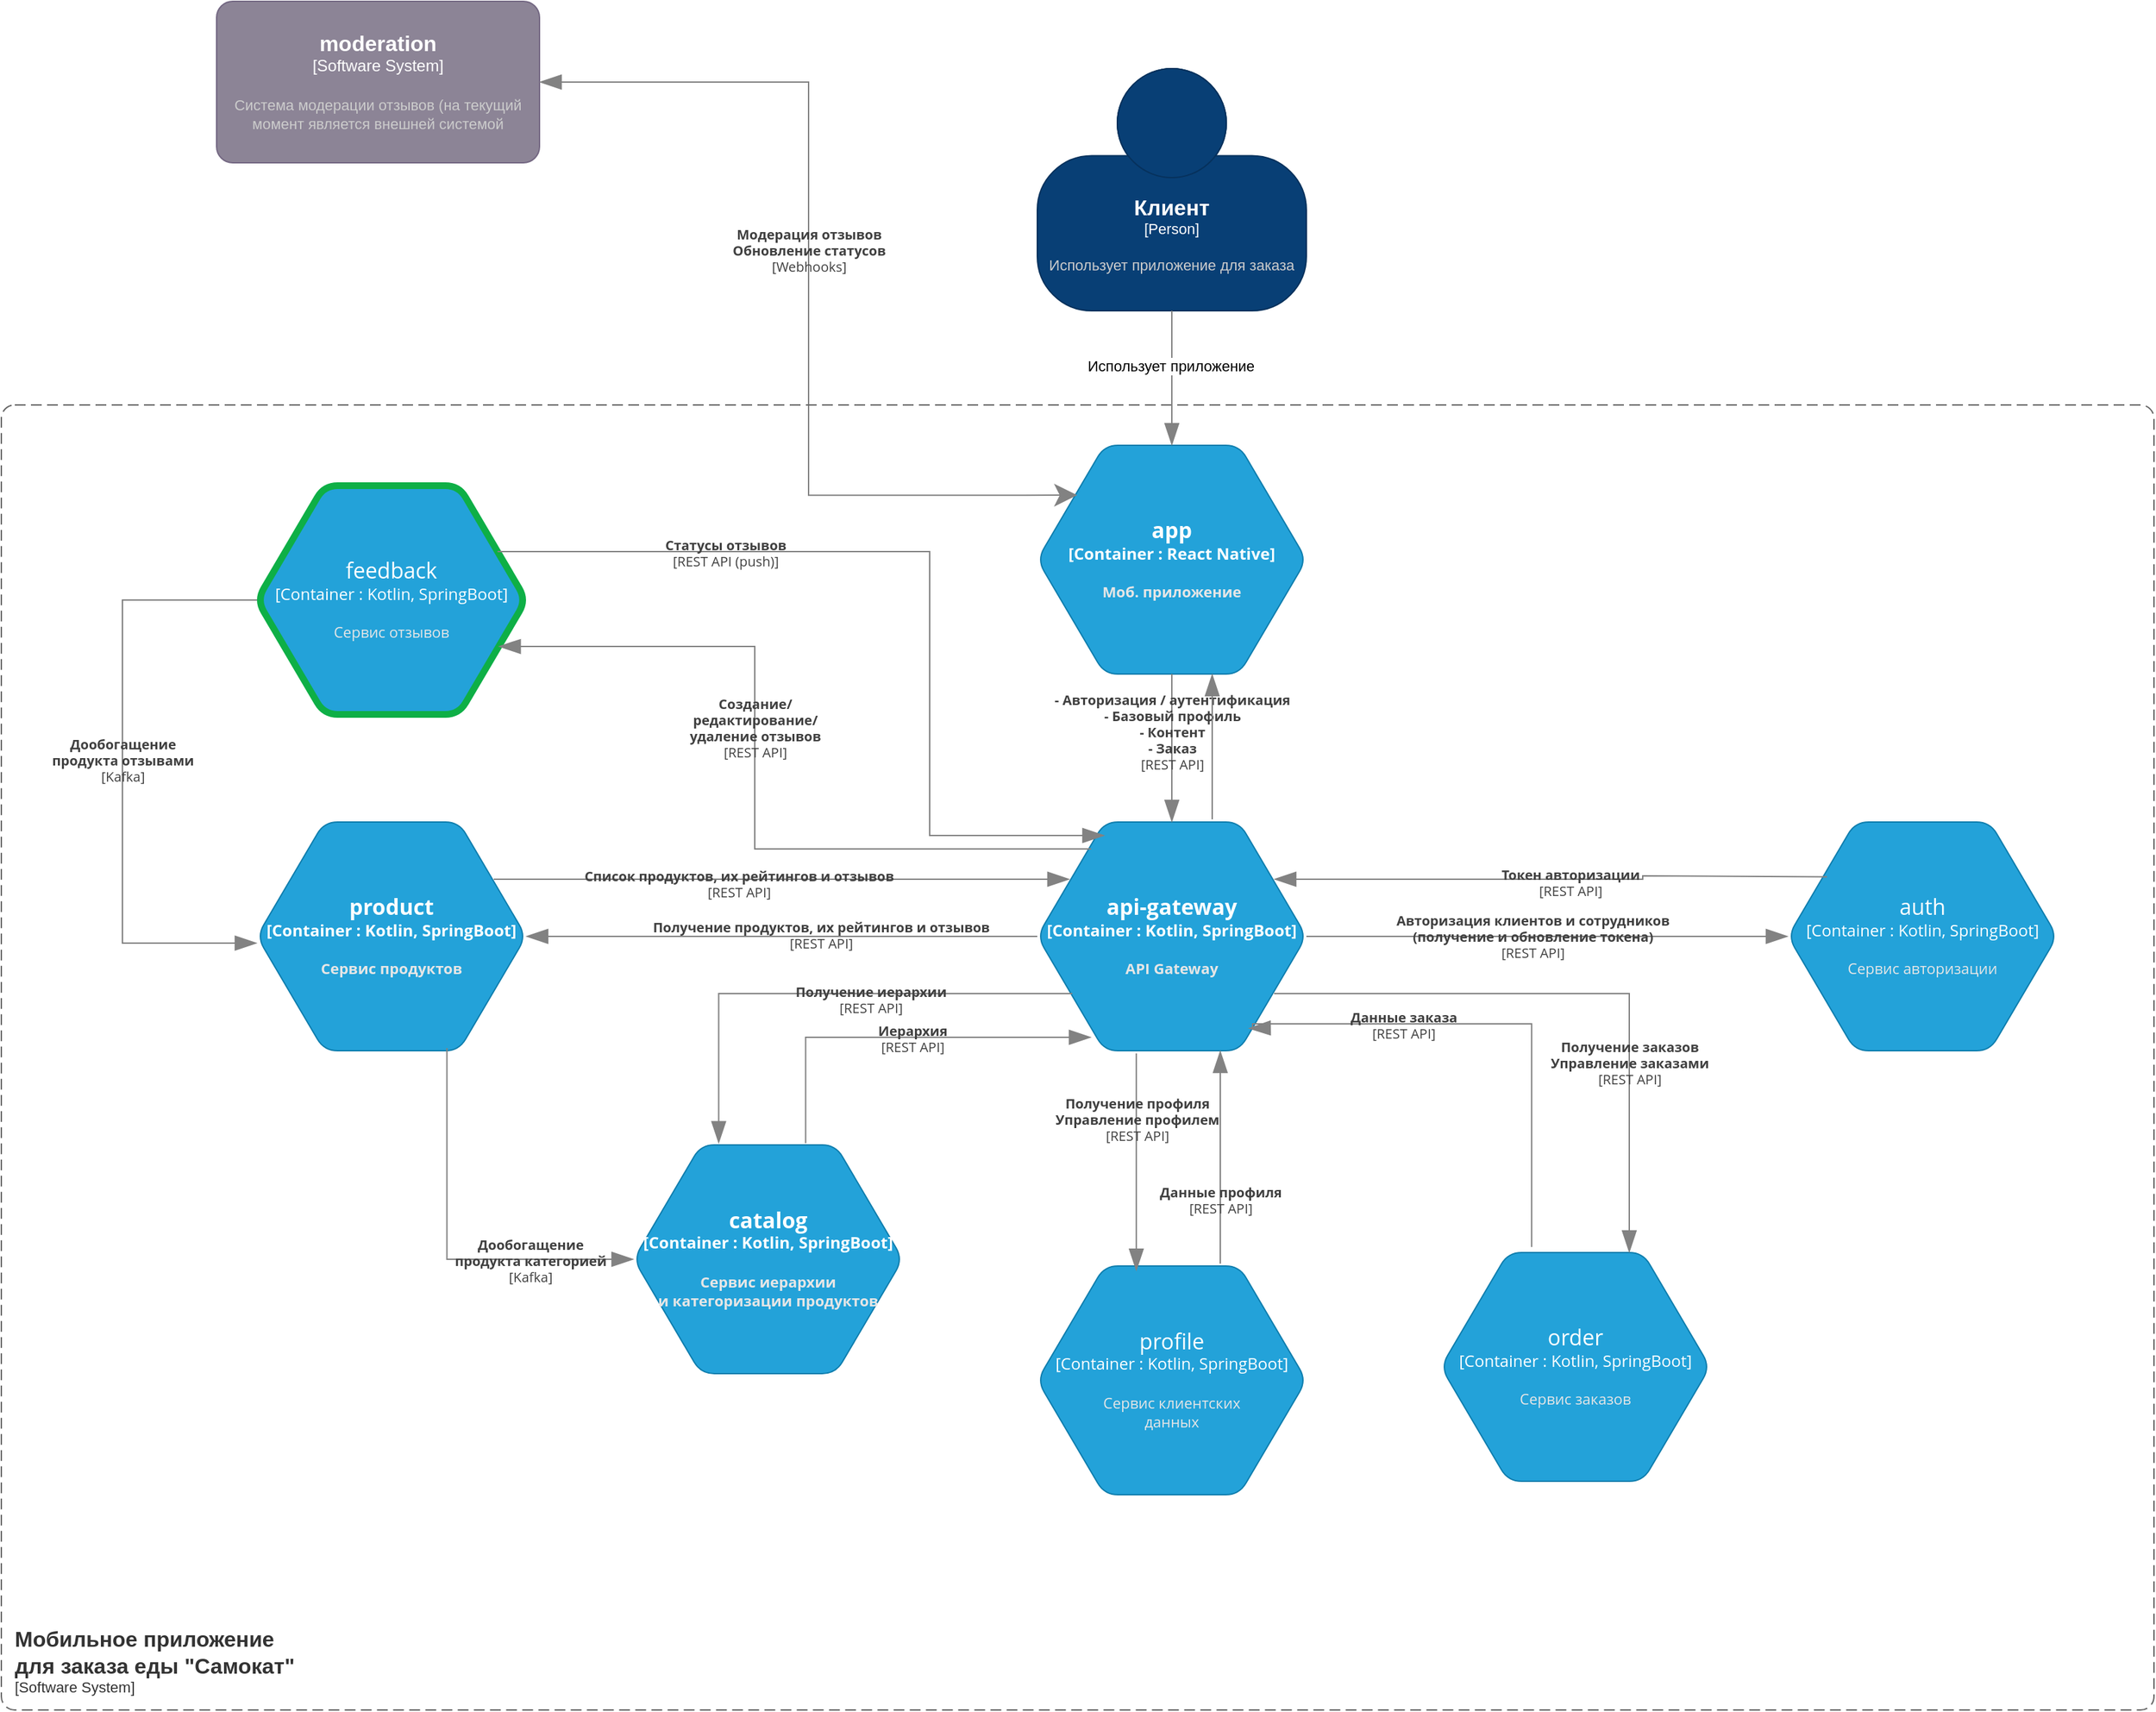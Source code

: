 <mxfile version="25.0.3">
  <diagram id="-5t1ZUr97IkeJ8Yv1GZE" name="Страница — 1">
    <mxGraphModel grid="1" page="1" gridSize="10" guides="1" tooltips="1" connect="1" arrows="1" fold="1" pageScale="1" pageWidth="827" pageHeight="1169" math="0" shadow="0">
      <root>
        <mxCell id="0" />
        <mxCell id="1" parent="0" />
        <object placeholders="1" c4Type="Relationship" c4Technology="REST API" c4Description="Получение продуктов, их рейтингов и отзывов" label="&lt;div style=&quot;text-align: left&quot;&gt;&lt;div style=&quot;text-align: center&quot;&gt;&lt;b&gt;%c4Description%&lt;/b&gt;&lt;/div&gt;&lt;div style=&quot;text-align: center&quot;&gt;[%c4Technology%]&lt;/div&gt;&lt;/div&gt;" id="FDDX-NDDX38mi1T4WzUE-5">
          <mxCell style="endArrow=blockThin;html=1;fontSize=10;fontColor=#404040;strokeWidth=1;endFill=1;strokeColor=#828282;elbow=vertical;metaEdit=1;endSize=14;startSize=14;jumpStyle=arc;jumpSize=16;rounded=0;labelBackgroundColor=none;labelBorderColor=none;fontFamily=Open Sans;fontSource=https%3A%2F%2Ffonts.googleapis.com%2Fcss%3Ffamily%3DOpen%2BSans;shape=connector;entryX=1;entryY=0.5;entryDx=0;entryDy=0;entryPerimeter=0;exitX=0;exitY=0.5;exitDx=0;exitDy=0;exitPerimeter=0;" edge="1" parent="1" source="hSGpxxj7y5QxquchO7KA-1" target="m5jGgpk4AVA-0VAhvVSC-1">
            <mxGeometry x="-0.152" y="-2" width="240" relative="1" as="geometry">
              <mxPoint x="1330" y="-717" as="sourcePoint" />
              <mxPoint x="730" y="-710" as="targetPoint" />
              <mxPoint as="offset" />
            </mxGeometry>
          </mxCell>
        </object>
        <object placeholders="1" c4Type="api-gateway" c4Container="Container " c4Technology="Kotlin, SpringBoot" c4Description="API Gateway" label="&lt;font style=&quot;font-size: 16px&quot;&gt;&lt;b&gt;%c4Type%&lt;/b&gt;&lt;/font&gt;&lt;div&gt;&lt;b&gt;[%c4Container%:&amp;nbsp;%c4Technology%]&lt;/b&gt;&lt;/div&gt;&lt;b&gt;&lt;br&gt;&lt;div&gt;&lt;font style=&quot;font-size: 11px&quot;&gt;&lt;font color=&quot;#E6E6E6&quot;&gt;%c4Description%&lt;/font&gt;&lt;/font&gt;&lt;/div&gt;&lt;/b&gt;" id="hSGpxxj7y5QxquchO7KA-1">
          <mxCell style="shape=hexagon;size=50;perimeter=hexagonPerimeter2;whiteSpace=wrap;html=1;fixedSize=1;rounded=1;labelBackgroundColor=none;fillColor=#23A2D9;fontSize=12;fontColor=#ffffff;align=center;strokeColor=#0E7DAD;metaEdit=1;points=[[0,0.5,0,0,0],[0.12,0.25,0,0,0],[0.13,0.75,0,0,0],[0.25,0,0,0,0],[0.25,1,0,0,0],[0.5,0,0,0,0],[0.5,1,0,0,0],[0.75,0,0,0,0],[0.75,1,0,0,0],[0.88,0.25,0,0,0],[0.88,0.75,0,0,0],[1,0.5,0,0,0]];resizable=0;fontFamily=Open Sans;fontSource=https%3A%2F%2Ffonts.googleapis.com%2Fcss%3Ffamily%3DOpen%2BSans;" vertex="1" parent="1">
            <mxGeometry x="1310" y="-760" width="200" height="170" as="geometry" />
          </mxCell>
        </object>
        <object placeholders="1" c4Type="app" c4Container="Container " c4Technology="React Native" c4Description="Моб. приложение" label="&lt;font style=&quot;font-size: 16px&quot;&gt;&lt;b&gt;%c4Type%&lt;/b&gt;&lt;/font&gt;&lt;div&gt;&lt;b&gt;[%c4Container%:&amp;nbsp;%c4Technology%]&lt;/b&gt;&lt;/div&gt;&lt;b&gt;&lt;br&gt;&lt;div&gt;&lt;font style=&quot;font-size: 11px&quot;&gt;&lt;font color=&quot;#E6E6E6&quot;&gt;%c4Description%&lt;/font&gt;&lt;/font&gt;&lt;/div&gt;&lt;/b&gt;" id="hSGpxxj7y5QxquchO7KA-2">
          <mxCell style="shape=hexagon;size=50;perimeter=hexagonPerimeter2;whiteSpace=wrap;html=1;fixedSize=1;rounded=1;labelBackgroundColor=none;fillColor=#23A2D9;fontSize=12;fontColor=#ffffff;align=center;strokeColor=#0E7DAD;metaEdit=1;points=[[0.5,0,0],[1,0.25,0],[1,0.5,0],[1,0.75,0],[0.5,1,0],[0,0.75,0],[0,0.5,0],[0,0.25,0]];resizable=0;fontFamily=Open Sans;fontSource=https%3A%2F%2Ffonts.googleapis.com%2Fcss%3Ffamily%3DOpen%2BSans;" vertex="1" parent="1">
            <mxGeometry x="1310" y="-1040" width="200" height="170" as="geometry" />
          </mxCell>
        </object>
        <object placeholders="1" c4Type="Relationship" c4Technology="REST API" c4Description="- Авторизация / аутентификация&#xa;- Базовый профиль&#xa;- Контент&#xa;- Заказ" label="&lt;div style=&quot;text-align: left&quot;&gt;&lt;div style=&quot;text-align: center&quot;&gt;&lt;b&gt;%c4Description%&lt;/b&gt;&lt;/div&gt;&lt;div style=&quot;text-align: center&quot;&gt;[%c4Technology%]&lt;/div&gt;&lt;/div&gt;" id="hSGpxxj7y5QxquchO7KA-4">
          <mxCell style="endArrow=blockThin;html=1;fontSize=10;fontColor=#404040;strokeWidth=1;endFill=1;strokeColor=#828282;elbow=vertical;metaEdit=1;endSize=14;startSize=14;jumpStyle=arc;jumpSize=16;rounded=0;edgeStyle=orthogonalEdgeStyle;labelBackgroundColor=none;labelBorderColor=none;fontFamily=Open Sans;fontSource=https%3A%2F%2Ffonts.googleapis.com%2Fcss%3Ffamily%3DOpen%2BSans;shape=connector;exitX=0.5;exitY=1;exitDx=0;exitDy=0;exitPerimeter=0;entryX=0.5;entryY=0;entryDx=0;entryDy=0;entryPerimeter=0;" edge="1" parent="1" source="hSGpxxj7y5QxquchO7KA-2" target="hSGpxxj7y5QxquchO7KA-1">
            <mxGeometry x="-0.25" width="240" relative="1" as="geometry">
              <mxPoint x="1170" y="-954" as="sourcePoint" />
              <mxPoint x="1240" y="-550" as="targetPoint" />
              <mxPoint as="offset" />
              <Array as="points">
                <mxPoint x="1410" y="-830" />
                <mxPoint x="1410" y="-830" />
              </Array>
            </mxGeometry>
          </mxCell>
        </object>
        <object placeholders="1" c4Type="auth" c4Container="Container " c4Technology="Kotlin, SpringBoot" c4Description="Сервис авторизации" label="&lt;font style=&quot;font-size: 16px&quot;&gt;&lt;span&gt;%c4Type%&lt;/span&gt;&lt;/font&gt;&lt;div&gt;&lt;span&gt;[%c4Container%:&amp;nbsp;%c4Technology%]&lt;/span&gt;&lt;/div&gt;&lt;span&gt;&lt;br&gt;&lt;div&gt;&lt;font style=&quot;font-size: 11px&quot;&gt;&lt;font color=&quot;#E6E6E6&quot;&gt;%c4Description%&lt;/font&gt;&lt;/font&gt;&lt;/div&gt;&lt;/span&gt;" id="hSGpxxj7y5QxquchO7KA-5">
          <mxCell style="shape=hexagon;size=50;perimeter=hexagonPerimeter2;whiteSpace=wrap;html=1;fixedSize=1;rounded=1;labelBackgroundColor=none;fillColor=#23A2D9;fontSize=12;fontColor=#ffffff;align=center;strokeColor=#0E7DAD;metaEdit=1;points=[[0.5,0,0],[1,0.25,0],[1,0.5,0],[1,0.75,0],[0.5,1,0],[0,0.75,0],[0,0.5,0],[0,0.25,0]];resizable=0;fontFamily=Open Sans;fontSource=https%3A%2F%2Ffonts.googleapis.com%2Fcss%3Ffamily%3DOpen%2BSans;fontStyle=0" vertex="1" parent="1">
            <mxGeometry x="1868" y="-760" width="200" height="170" as="geometry" />
          </mxCell>
        </object>
        <object placeholders="1" c4Type="Relationship" c4Technology="REST API" c4Description="Авторизация клиентов и сотрудников &#xa;(получение и обновление токена)" label="&lt;div style=&quot;text-align: left&quot;&gt;&lt;div style=&quot;text-align: center&quot;&gt;&lt;b&gt;%c4Description%&lt;/b&gt;&lt;/div&gt;&lt;div style=&quot;text-align: center&quot;&gt;[%c4Technology%]&lt;/div&gt;&lt;/div&gt;" id="hSGpxxj7y5QxquchO7KA-14">
          <mxCell style="endArrow=blockThin;html=1;fontSize=10;fontColor=#404040;strokeWidth=1;endFill=1;strokeColor=#828282;elbow=vertical;metaEdit=1;endSize=14;startSize=14;jumpStyle=arc;jumpSize=16;rounded=0;edgeStyle=orthogonalEdgeStyle;labelBackgroundColor=none;labelBorderColor=none;fontFamily=Open Sans;fontSource=https%3A%2F%2Ffonts.googleapis.com%2Fcss%3Ffamily%3DOpen%2BSans;shape=connector;exitX=1;exitY=0.5;exitDx=0;exitDy=0;exitPerimeter=0;entryX=0;entryY=0.5;entryDx=0;entryDy=0;entryPerimeter=0;" edge="1" parent="1" source="hSGpxxj7y5QxquchO7KA-1" target="hSGpxxj7y5QxquchO7KA-5">
            <mxGeometry x="-0.065" y="1" width="240" relative="1" as="geometry">
              <mxPoint x="1660" y="-680" as="sourcePoint" />
              <mxPoint x="1710" y="-770" as="targetPoint" />
              <mxPoint as="offset" />
              <Array as="points">
                <mxPoint x="1620" y="-675" />
                <mxPoint x="1620" y="-675" />
              </Array>
            </mxGeometry>
          </mxCell>
        </object>
        <object placeholders="1" c4Type="product" c4Container="Container " c4Technology="Kotlin, SpringBoot" c4Description="Сервис продуктов" label="&lt;font style=&quot;font-size: 16px&quot;&gt;&lt;b&gt;%c4Type%&lt;/b&gt;&lt;/font&gt;&lt;div&gt;&lt;b&gt;[%c4Container%:&amp;nbsp;%c4Technology%]&lt;/b&gt;&lt;/div&gt;&lt;b&gt;&lt;br&gt;&lt;div&gt;&lt;font style=&quot;font-size: 11px&quot;&gt;&lt;font color=&quot;#E6E6E6&quot;&gt;%c4Description%&lt;/font&gt;&lt;/font&gt;&lt;/div&gt;&lt;/b&gt;" id="m5jGgpk4AVA-0VAhvVSC-1">
          <mxCell style="shape=hexagon;size=50;perimeter=hexagonPerimeter2;whiteSpace=wrap;html=1;fixedSize=1;rounded=1;labelBackgroundColor=none;fillColor=#23A2D9;fontSize=12;fontColor=#ffffff;align=center;strokeColor=#0E7DAD;metaEdit=1;points=[[0,0.5,0,0,0],[0.12,0.25,0,0,0],[0.13,0.75,0,0,0],[0.25,0,0,0,0],[0.25,1,0,0,0],[0.5,0,0,0,0],[0.5,1,0,0,0],[0.75,0,0,0,0],[0.75,1,0,0,0],[0.88,0.25,0,0,0],[0.88,0.75,0,0,0],[1,0.5,0,0,0]];resizable=0;fontFamily=Open Sans;fontSource=https%3A%2F%2Ffonts.googleapis.com%2Fcss%3Ffamily%3DOpen%2BSans;" vertex="1" parent="1">
            <mxGeometry x="730" y="-760" width="200" height="170" as="geometry" />
          </mxCell>
        </object>
        <object placeholders="1" c4Type="catalog" c4Container="Container " c4Technology="Kotlin, SpringBoot" c4Description="Сервис иерархии&#xa;и категоризации продуктов" label="&lt;font style=&quot;font-size: 16px&quot;&gt;&lt;b&gt;%c4Type%&lt;/b&gt;&lt;/font&gt;&lt;div&gt;&lt;b&gt;[%c4Container%:&amp;nbsp;%c4Technology%]&lt;/b&gt;&lt;/div&gt;&lt;b&gt;&lt;br&gt;&lt;div&gt;&lt;font style=&quot;font-size: 11px&quot;&gt;&lt;font color=&quot;#E6E6E6&quot;&gt;%c4Description%&lt;/font&gt;&lt;/font&gt;&lt;/div&gt;&lt;/b&gt;" id="m5jGgpk4AVA-0VAhvVSC-3">
          <mxCell style="shape=hexagon;size=50;perimeter=hexagonPerimeter2;whiteSpace=wrap;html=1;fixedSize=1;rounded=1;labelBackgroundColor=none;fillColor=#23A2D9;fontSize=12;fontColor=#ffffff;align=center;strokeColor=#0E7DAD;metaEdit=1;points=[[0,0.5,0,0,0],[0.12,0.25,0,0,0],[0.13,0.75,0,0,0],[0.25,0,0,0,0],[0.25,1,0,0,0],[0.5,0,0,0,0],[0.5,1,0,0,0],[0.75,0,0,0,0],[0.75,1,0,0,0],[0.88,0.25,0,0,0],[0.88,0.75,0,0,0],[1,0.5,0,0,0]];resizable=0;fontFamily=Open Sans;fontSource=https%3A%2F%2Ffonts.googleapis.com%2Fcss%3Ffamily%3DOpen%2BSans;" vertex="1" parent="1">
            <mxGeometry x="1010" y="-520" width="200" height="170" as="geometry" />
          </mxCell>
        </object>
        <object placeholders="1" c4Type="Relationship" c4Technology="REST API" c4Description="Получение иерархии" label="&lt;div style=&quot;text-align: left&quot;&gt;&lt;div style=&quot;text-align: center&quot;&gt;&lt;b&gt;%c4Description%&lt;/b&gt;&lt;/div&gt;&lt;div style=&quot;text-align: center&quot;&gt;[%c4Technology%]&lt;/div&gt;&lt;/div&gt;" id="m5jGgpk4AVA-0VAhvVSC-4">
          <mxCell style="endArrow=blockThin;html=1;fontSize=10;fontColor=#404040;strokeWidth=1;endFill=1;strokeColor=#828282;elbow=vertical;metaEdit=1;endSize=14;startSize=14;jumpStyle=arc;jumpSize=16;rounded=0;edgeStyle=orthogonalEdgeStyle;labelBackgroundColor=none;labelBorderColor=none;fontFamily=Open Sans;fontSource=https%3A%2F%2Ffonts.googleapis.com%2Fcss%3Ffamily%3DOpen%2BSans;shape=connector;exitX=0.13;exitY=0.75;exitDx=0;exitDy=0;exitPerimeter=0;entryX=0.316;entryY=-0.007;entryDx=0;entryDy=0;entryPerimeter=0;" edge="1" parent="1" source="hSGpxxj7y5QxquchO7KA-1" target="m5jGgpk4AVA-0VAhvVSC-3">
            <mxGeometry x="-0.196" y="2" width="240" relative="1" as="geometry">
              <mxPoint x="1093" y="-624" as="sourcePoint" />
              <mxPoint x="1080" y="-360" as="targetPoint" />
              <mxPoint y="1" as="offset" />
              <Array as="points">
                <mxPoint x="1073" y="-632" />
              </Array>
            </mxGeometry>
          </mxCell>
        </object>
        <object placeholders="1" c4Type="profile" c4Container="Container " c4Technology="Kotlin, SpringBoot" c4Description="Сервис клиентских&#xa;данных" label="&lt;font style=&quot;font-size: 16px&quot;&gt;&lt;span&gt;%c4Type%&lt;/span&gt;&lt;/font&gt;&lt;div&gt;&lt;span&gt;[%c4Container%:&amp;nbsp;%c4Technology%]&lt;/span&gt;&lt;/div&gt;&lt;span&gt;&lt;br&gt;&lt;div&gt;&lt;font style=&quot;font-size: 11px&quot;&gt;&lt;font color=&quot;#E6E6E6&quot;&gt;%c4Description%&lt;/font&gt;&lt;/font&gt;&lt;/div&gt;&lt;/span&gt;" id="m5jGgpk4AVA-0VAhvVSC-5">
          <mxCell style="shape=hexagon;size=50;perimeter=hexagonPerimeter2;whiteSpace=wrap;html=1;fixedSize=1;rounded=1;labelBackgroundColor=none;fillColor=#23A2D9;fontSize=12;fontColor=#ffffff;align=center;strokeColor=#0E7DAD;metaEdit=1;points=[[0.5,0,0],[1,0.25,0],[1,0.5,0],[1,0.75,0],[0.5,1,0],[0,0.75,0],[0,0.5,0],[0,0.25,0]];resizable=0;fontFamily=Open Sans;fontSource=https%3A%2F%2Ffonts.googleapis.com%2Fcss%3Ffamily%3DOpen%2BSans;fontStyle=0" vertex="1" parent="1">
            <mxGeometry x="1310" y="-430" width="200" height="170" as="geometry" />
          </mxCell>
        </object>
        <object placeholders="1" c4Type="Relationship" c4Technology="REST API" c4Description="Получение профиля&#xa;Управление профилем" label="&lt;div style=&quot;text-align: left&quot;&gt;&lt;div style=&quot;text-align: center&quot;&gt;&lt;b&gt;%c4Description%&lt;/b&gt;&lt;/div&gt;&lt;div style=&quot;text-align: center&quot;&gt;[%c4Technology%]&lt;/div&gt;&lt;/div&gt;" id="m5jGgpk4AVA-0VAhvVSC-6">
          <mxCell style="endArrow=blockThin;html=1;fontSize=10;fontColor=#404040;strokeWidth=1;endFill=1;strokeColor=#828282;elbow=vertical;metaEdit=1;endSize=14;startSize=14;jumpStyle=arc;jumpSize=16;rounded=0;edgeStyle=orthogonalEdgeStyle;labelBackgroundColor=none;labelBorderColor=none;fontFamily=Open Sans;fontSource=https%3A%2F%2Ffonts.googleapis.com%2Fcss%3Ffamily%3DOpen%2BSans;shape=connector;entryX=0.368;entryY=0.021;entryDx=0;entryDy=0;entryPerimeter=0;exitX=0.368;exitY=1.012;exitDx=0;exitDy=0;exitPerimeter=0;" edge="1" parent="1" source="hSGpxxj7y5QxquchO7KA-1" target="m5jGgpk4AVA-0VAhvVSC-5">
            <mxGeometry x="-0.406" width="240" relative="1" as="geometry">
              <mxPoint x="1370" y="-580" as="sourcePoint" />
              <mxPoint x="1560" y="-490" as="targetPoint" />
              <mxPoint as="offset" />
              <Array as="points" />
            </mxGeometry>
          </mxCell>
        </object>
        <object placeholders="1" c4Type="order" c4Container="Container " c4Technology="Kotlin, SpringBoot" c4Description="Сервис заказов" label="&lt;font style=&quot;font-size: 16px&quot;&gt;&lt;span&gt;%c4Type%&lt;/span&gt;&lt;/font&gt;&lt;div&gt;&lt;span&gt;[%c4Container%:&amp;nbsp;%c4Technology%]&lt;/span&gt;&lt;/div&gt;&lt;span&gt;&lt;br&gt;&lt;div&gt;&lt;font style=&quot;font-size: 11px&quot;&gt;&lt;font color=&quot;#E6E6E6&quot;&gt;%c4Description%&lt;/font&gt;&lt;/font&gt;&lt;/div&gt;&lt;/span&gt;" id="m5jGgpk4AVA-0VAhvVSC-7">
          <mxCell style="shape=hexagon;size=50;perimeter=hexagonPerimeter2;whiteSpace=wrap;html=1;fixedSize=1;rounded=1;labelBackgroundColor=none;fillColor=#23A2D9;fontSize=12;fontColor=#ffffff;align=center;strokeColor=#0E7DAD;metaEdit=1;points=[[0,0.5,0,0,0],[0.12,0.25,0,0,0],[0.12,0.75,0,0,0],[0.25,0,0,0,0],[0.25,1,0,0,0],[0.5,0,0,0,0],[0.5,1,0,0,0],[0.75,0,0,0,0],[0.75,1,0,0,0],[0.88,0.75,0,0,0],[0.89,0.25,0,0,0],[1,0.5,0,0,0]];resizable=0;fontFamily=Open Sans;fontSource=https%3A%2F%2Ffonts.googleapis.com%2Fcss%3Ffamily%3DOpen%2BSans;fontStyle=0" vertex="1" parent="1">
            <mxGeometry x="1610" y="-440" width="200" height="170" as="geometry" />
          </mxCell>
        </object>
        <object placeholders="1" c4Type="Relationship" c4Technology="REST API" c4Description="Получение заказов&#xa;Управление заказами" label="&lt;div style=&quot;text-align: left&quot;&gt;&lt;div style=&quot;text-align: center&quot;&gt;&lt;b&gt;%c4Description%&lt;/b&gt;&lt;/div&gt;&lt;div style=&quot;text-align: center&quot;&gt;[%c4Technology%]&lt;/div&gt;&lt;/div&gt;" id="m5jGgpk4AVA-0VAhvVSC-11">
          <mxCell style="endArrow=blockThin;html=1;fontSize=10;fontColor=#404040;strokeWidth=1;endFill=1;strokeColor=#828282;elbow=vertical;metaEdit=1;endSize=14;startSize=14;jumpStyle=arc;jumpSize=16;rounded=0;edgeStyle=orthogonalEdgeStyle;exitX=0.88;exitY=0.75;exitDx=0;exitDy=0;exitPerimeter=0;entryX=0.7;entryY=0;entryDx=0;entryDy=0;entryPerimeter=0;align=center;verticalAlign=middle;fontFamily=Open Sans;fontSource=https%3A%2F%2Ffonts.googleapis.com%2Fcss%3Ffamily%3DOpen%2BSans;labelBorderColor=none;labelBackgroundColor=none;" edge="1" parent="1" source="hSGpxxj7y5QxquchO7KA-1" target="m5jGgpk4AVA-0VAhvVSC-7">
            <mxGeometry x="0.376" width="240" relative="1" as="geometry">
              <mxPoint x="1550" y="-560" as="sourcePoint" />
              <mxPoint x="1790" y="-560" as="targetPoint" />
              <mxPoint as="offset" />
            </mxGeometry>
          </mxCell>
        </object>
        <object placeholders="1" c4Type="feedback" c4Container="Container " c4Technology="Kotlin, SpringBoot" c4Description="Сервис отзывов" label="&lt;font style=&quot;font-size: 16px&quot;&gt;&lt;span&gt;%c4Type%&lt;/span&gt;&lt;/font&gt;&lt;div&gt;&lt;span&gt;[%c4Container%:&amp;nbsp;%c4Technology%]&lt;/span&gt;&lt;/div&gt;&lt;span&gt;&lt;br&gt;&lt;div&gt;&lt;font style=&quot;font-size: 11px&quot;&gt;&lt;font color=&quot;#E6E6E6&quot;&gt;%c4Description%&lt;/font&gt;&lt;/font&gt;&lt;/div&gt;&lt;/span&gt;" id="m5jGgpk4AVA-0VAhvVSC-12">
          <mxCell style="shape=hexagon;size=50;perimeter=hexagonPerimeter2;whiteSpace=wrap;html=1;fixedSize=1;rounded=1;labelBackgroundColor=none;fillColor=#23A2D9;fontSize=12;fontColor=#ffffff;align=center;strokeColor=#0eaf46;metaEdit=1;points=[[0.5,0,0],[1,0.25,0],[1,0.5,0],[1,0.75,0],[0.5,1,0],[0,0.75,0],[0,0.5,0],[0,0.25,0]];resizable=0;fontFamily=Open Sans;fontSource=https%3A%2F%2Ffonts.googleapis.com%2Fcss%3Ffamily%3DOpen%2BSans;fontStyle=0;strokeWidth=5;" vertex="1" parent="1">
            <mxGeometry x="730" y="-1010" width="200" height="170" as="geometry" />
          </mxCell>
        </object>
        <object placeholders="1" c4Type="Relationship" c4Technology="Kafka" c4Description="Дообогащение&#xa;продукта категорией" label="&lt;div style=&quot;text-align: left&quot;&gt;&lt;div style=&quot;text-align: center&quot;&gt;&lt;b&gt;%c4Description%&lt;/b&gt;&lt;/div&gt;&lt;div style=&quot;text-align: center&quot;&gt;[%c4Technology%]&lt;/div&gt;&lt;/div&gt;" id="m5jGgpk4AVA-0VAhvVSC-14">
          <mxCell style="endArrow=blockThin;html=1;fontSize=10;fontColor=#404040;strokeWidth=1;endFill=1;strokeColor=#828282;elbow=vertical;metaEdit=1;endSize=14;startSize=14;jumpStyle=arc;jumpSize=16;rounded=0;edgeStyle=orthogonalEdgeStyle;labelBackgroundColor=none;labelBorderColor=none;fontFamily=Open Sans;fontSource=https%3A%2F%2Ffonts.googleapis.com%2Fcss%3Ffamily%3DOpen%2BSans;shape=connector;entryX=0;entryY=0.5;entryDx=0;entryDy=0;entryPerimeter=0;exitX=0.706;exitY=0.988;exitDx=0;exitDy=0;exitPerimeter=0;" edge="1" parent="1" source="m5jGgpk4AVA-0VAhvVSC-1" target="m5jGgpk4AVA-0VAhvVSC-3">
            <mxGeometry x="0.48" width="240" relative="1" as="geometry">
              <mxPoint x="990" y="-440" as="sourcePoint" />
              <mxPoint x="1112" y="-203" as="targetPoint" />
              <mxPoint as="offset" />
              <Array as="points">
                <mxPoint x="871" y="-435" />
              </Array>
            </mxGeometry>
          </mxCell>
        </object>
        <object placeholders="1" c4Type="Relationship" id="XkznX8Ct3G7Ypch37NP9-3">
          <mxCell style="endArrow=blockThin;html=1;fontSize=10;fontColor=#404040;strokeWidth=1;endFill=1;strokeColor=#828282;elbow=vertical;metaEdit=1;endSize=14;startSize=14;jumpStyle=arc;jumpSize=16;rounded=0;edgeStyle=orthogonalEdgeStyle;" edge="1" parent="1">
            <mxGeometry width="240" relative="1" as="geometry">
              <mxPoint x="1440" y="-762" as="sourcePoint" />
              <mxPoint x="1440" y="-870" as="targetPoint" />
            </mxGeometry>
          </mxCell>
        </object>
        <object placeholders="1" c4Type="Relationship" c4Technology="REST API" c4Description="Список продуктов, их рейтингов и отзывов" label="&lt;div style=&quot;text-align: left&quot;&gt;&lt;div style=&quot;text-align: center&quot;&gt;&lt;b&gt;%c4Description%&lt;/b&gt;&lt;/div&gt;&lt;div style=&quot;text-align: center&quot;&gt;[%c4Technology%]&lt;/div&gt;&lt;/div&gt;" id="XkznX8Ct3G7Ypch37NP9-4">
          <mxCell style="endArrow=blockThin;html=1;fontSize=10;fontColor=#404040;strokeWidth=1;endFill=1;strokeColor=#828282;elbow=vertical;metaEdit=1;endSize=14;startSize=14;jumpStyle=arc;jumpSize=16;rounded=0;labelBackgroundColor=none;labelBorderColor=none;fontFamily=Open Sans;fontSource=https%3A%2F%2Ffonts.googleapis.com%2Fcss%3Ffamily%3DOpen%2BSans;shape=connector;entryX=0.12;entryY=0.25;entryDx=0;entryDy=0;entryPerimeter=0;exitX=0.88;exitY=0.25;exitDx=0;exitDy=0;exitPerimeter=0;" edge="1" parent="1" source="m5jGgpk4AVA-0VAhvVSC-1" target="hSGpxxj7y5QxquchO7KA-1">
            <mxGeometry x="-0.152" y="-2" width="240" relative="1" as="geometry">
              <mxPoint x="1310" y="-770" as="sourcePoint" />
              <mxPoint x="1100" y="-770" as="targetPoint" />
              <mxPoint as="offset" />
            </mxGeometry>
          </mxCell>
        </object>
        <object placeholders="1" c4Type="Relationship" c4Technology="REST API" c4Description="Токен авторизации" label="&lt;div style=&quot;text-align: left&quot;&gt;&lt;div style=&quot;text-align: center&quot;&gt;&lt;b&gt;%c4Description%&lt;/b&gt;&lt;/div&gt;&lt;div style=&quot;text-align: center&quot;&gt;[%c4Technology%]&lt;/div&gt;&lt;/div&gt;" id="XkznX8Ct3G7Ypch37NP9-5">
          <mxCell style="endArrow=blockThin;html=1;fontSize=10;fontColor=#404040;strokeWidth=1;endFill=1;strokeColor=#828282;elbow=vertical;metaEdit=1;endSize=14;startSize=14;jumpStyle=arc;jumpSize=16;rounded=0;edgeStyle=orthogonalEdgeStyle;labelBackgroundColor=none;labelBorderColor=none;fontFamily=Open Sans;fontSource=https%3A%2F%2Ffonts.googleapis.com%2Fcss%3Ffamily%3DOpen%2BSans;shape=connector;exitX=0.145;exitY=0.24;exitDx=0;exitDy=0;exitPerimeter=0;entryX=0.88;entryY=0.25;entryDx=0;entryDy=0;entryPerimeter=0;" edge="1" parent="1" source="hSGpxxj7y5QxquchO7KA-5" target="hSGpxxj7y5QxquchO7KA-1">
            <mxGeometry x="-0.065" y="1" width="240" relative="1" as="geometry">
              <mxPoint x="1530" y="-800" as="sourcePoint" />
              <mxPoint x="1760" y="-800" as="targetPoint" />
              <mxPoint as="offset" />
              <Array as="points">
                <mxPoint x="1763" y="-719" />
                <mxPoint x="1760" y="-720" />
                <mxPoint x="1760" y="-717" />
              </Array>
            </mxGeometry>
          </mxCell>
        </object>
        <object placeholders="1" c4Type="Relationship" c4Technology="REST API" c4Description="Данные заказа" label="&lt;div style=&quot;text-align: left&quot;&gt;&lt;div style=&quot;text-align: center&quot;&gt;&lt;b&gt;%c4Description%&lt;/b&gt;&lt;/div&gt;&lt;div style=&quot;text-align: center&quot;&gt;[%c4Technology%]&lt;/div&gt;&lt;/div&gt;" id="XkznX8Ct3G7Ypch37NP9-6">
          <mxCell style="endArrow=blockThin;html=1;fontSize=10;fontColor=#404040;strokeWidth=1;endFill=1;strokeColor=#828282;elbow=vertical;metaEdit=1;endSize=14;startSize=14;jumpStyle=arc;jumpSize=16;rounded=0;edgeStyle=orthogonalEdgeStyle;exitX=0.337;exitY=-0.024;exitDx=0;exitDy=0;exitPerimeter=0;entryX=0.785;entryY=0.902;entryDx=0;entryDy=0;entryPerimeter=0;align=center;verticalAlign=middle;fontFamily=Open Sans;fontSource=https%3A%2F%2Ffonts.googleapis.com%2Fcss%3Ffamily%3DOpen%2BSans;labelBorderColor=none;labelBackgroundColor=none;" edge="1" parent="1" source="m5jGgpk4AVA-0VAhvVSC-7" target="hSGpxxj7y5QxquchO7KA-1">
            <mxGeometry x="0.376" width="240" relative="1" as="geometry">
              <mxPoint x="1496" y="-622" as="sourcePoint" />
              <mxPoint x="1720" y="-430" as="targetPoint" />
              <mxPoint as="offset" />
              <Array as="points">
                <mxPoint x="1677" y="-610" />
                <mxPoint x="1470" y="-610" />
                <mxPoint x="1470" y="-607" />
              </Array>
            </mxGeometry>
          </mxCell>
        </object>
        <object placeholders="1" c4Type="Relationship" c4Technology="REST API" c4Description="Данные профиля" label="&lt;div style=&quot;text-align: left&quot;&gt;&lt;div style=&quot;text-align: center&quot;&gt;&lt;b&gt;%c4Description%&lt;/b&gt;&lt;/div&gt;&lt;div style=&quot;text-align: center&quot;&gt;[%c4Technology%]&lt;/div&gt;&lt;/div&gt;" id="XkznX8Ct3G7Ypch37NP9-8">
          <mxCell style="endArrow=blockThin;html=1;fontSize=10;fontColor=#404040;strokeWidth=1;endFill=1;strokeColor=#828282;elbow=vertical;metaEdit=1;endSize=14;startSize=14;jumpStyle=arc;jumpSize=16;rounded=0;edgeStyle=orthogonalEdgeStyle;labelBackgroundColor=none;labelBorderColor=none;fontFamily=Open Sans;fontSource=https%3A%2F%2Ffonts.googleapis.com%2Fcss%3Ffamily%3DOpen%2BSans;shape=connector;entryX=0.68;entryY=1;entryDx=0;entryDy=0;entryPerimeter=0;exitX=0.68;exitY=-0.01;exitDx=0;exitDy=0;exitPerimeter=0;" edge="1" parent="1" source="m5jGgpk4AVA-0VAhvVSC-5" target="hSGpxxj7y5QxquchO7KA-1">
            <mxGeometry x="-0.39" width="240" relative="1" as="geometry">
              <mxPoint x="1510" y="-550" as="sourcePoint" />
              <mxPoint x="1510" y="-388" as="targetPoint" />
              <mxPoint as="offset" />
              <Array as="points" />
            </mxGeometry>
          </mxCell>
        </object>
        <object placeholders="1" c4Type="Relationship" c4Technology="REST API" c4Description="Иерархия" label="&lt;div style=&quot;text-align: left&quot;&gt;&lt;div style=&quot;text-align: center&quot;&gt;&lt;b&gt;%c4Description%&lt;/b&gt;&lt;/div&gt;&lt;div style=&quot;text-align: center&quot;&gt;[%c4Technology%]&lt;/div&gt;&lt;/div&gt;" id="XkznX8Ct3G7Ypch37NP9-9">
          <mxCell style="endArrow=blockThin;html=1;fontSize=10;fontColor=#404040;strokeWidth=1;endFill=1;strokeColor=#828282;elbow=vertical;metaEdit=1;endSize=14;startSize=14;jumpStyle=arc;jumpSize=16;rounded=0;edgeStyle=orthogonalEdgeStyle;labelBackgroundColor=none;labelBorderColor=none;fontFamily=Open Sans;fontSource=https%3A%2F%2Ffonts.googleapis.com%2Fcss%3Ffamily%3DOpen%2BSans;shape=connector;exitX=0.639;exitY=-0.007;exitDx=0;exitDy=0;exitPerimeter=0;" edge="1" parent="1" source="m5jGgpk4AVA-0VAhvVSC-3">
            <mxGeometry x="0.087" width="240" relative="1" as="geometry">
              <mxPoint x="1290" y="-490" as="sourcePoint" />
              <mxPoint x="1350" y="-600" as="targetPoint" />
              <mxPoint as="offset" />
              <Array as="points">
                <mxPoint x="1138" y="-600" />
              </Array>
            </mxGeometry>
          </mxCell>
        </object>
        <object placeholders="1" c4Name="moderation" c4Type="Software System" c4Description="Система модерации отзывов (на текущий момент является внешней системой" label="&lt;font style=&quot;font-size: 16px&quot;&gt;&lt;b&gt;%c4Name%&lt;/b&gt;&lt;/font&gt;&lt;div&gt;[%c4Type%]&lt;/div&gt;&lt;br&gt;&lt;div&gt;&lt;font style=&quot;font-size: 11px&quot;&gt;&lt;font color=&quot;#cccccc&quot;&gt;%c4Description%&lt;/font&gt;&lt;/div&gt;" id="XkznX8Ct3G7Ypch37NP9-10">
          <mxCell style="rounded=1;whiteSpace=wrap;html=1;labelBackgroundColor=none;fillColor=#8C8496;fontColor=#ffffff;align=center;arcSize=10;strokeColor=#736782;metaEdit=1;resizable=0;points=[[0.25,0,0],[0.5,0,0],[0.75,0,0],[1,0.25,0],[1,0.5,0],[1,0.75,0],[0.75,1,0],[0.5,1,0],[0.25,1,0],[0,0.75,0],[0,0.5,0],[0,0.25,0]];" vertex="1" parent="1">
            <mxGeometry x="700" y="-1370" width="240" height="120" as="geometry" />
          </mxCell>
        </object>
        <object placeholders="1" c4Type="Relationship" c4Technology="Webhooks" c4Description="Модерация отзывов&#xa;Обновление статусов" label="&lt;div style=&quot;text-align: left&quot;&gt;&lt;div style=&quot;text-align: center&quot;&gt;&lt;b&gt;%c4Description%&lt;/b&gt;&lt;/div&gt;&lt;div style=&quot;text-align: center&quot;&gt;[%c4Technology%]&lt;/div&gt;&lt;/div&gt;" id="XkznX8Ct3G7Ypch37NP9-11">
          <mxCell style="endArrow=blockThin;html=1;fontSize=10;fontColor=#404040;strokeWidth=1;endFill=1;strokeColor=#828282;elbow=vertical;metaEdit=1;endSize=14;startSize=14;jumpStyle=arc;jumpSize=16;rounded=0;edgeStyle=orthogonalEdgeStyle;labelBackgroundColor=none;labelBorderColor=none;fontFamily=Open Sans;fontSource=https%3A%2F%2Ffonts.googleapis.com%2Fcss%3Ffamily%3DOpen%2BSans;shape=connector;entryX=1;entryY=0.5;entryDx=0;entryDy=0;entryPerimeter=0;startArrow=classic;startFill=1;exitX=0.148;exitY=0.218;exitDx=0;exitDy=0;exitPerimeter=0;" edge="1" parent="1" target="XkznX8Ct3G7Ypch37NP9-10" source="hSGpxxj7y5QxquchO7KA-2">
            <mxGeometry x="0.082" width="240" relative="1" as="geometry">
              <mxPoint x="820" y="-1010" as="sourcePoint" />
              <mxPoint x="1142" y="-180" as="targetPoint" />
              <mxPoint as="offset" />
              <Array as="points">
                <mxPoint x="1140" y="-1003" />
                <mxPoint x="1140" y="-1310" />
              </Array>
            </mxGeometry>
          </mxCell>
        </object>
        <object placeholders="1" c4Type="Relationship" c4Technology="REST API" c4Description="Создание/&#xa;редактирование/&#xa;удаление отзывов" label="&lt;div style=&quot;text-align: left&quot;&gt;&lt;div style=&quot;text-align: center&quot;&gt;&lt;b&gt;%c4Description%&lt;/b&gt;&lt;/div&gt;&lt;div style=&quot;text-align: center&quot;&gt;[%c4Technology%]&lt;/div&gt;&lt;/div&gt;" id="XkznX8Ct3G7Ypch37NP9-12">
          <mxCell style="endArrow=blockThin;html=1;fontSize=10;fontColor=#404040;strokeWidth=1;endFill=1;strokeColor=#828282;elbow=vertical;metaEdit=1;endSize=14;startSize=14;jumpStyle=arc;jumpSize=16;rounded=0;edgeStyle=orthogonalEdgeStyle;labelBackgroundColor=none;labelBorderColor=none;fontFamily=Open Sans;fontSource=https%3A%2F%2Ffonts.googleapis.com%2Fcss%3Ffamily%3DOpen%2BSans;shape=connector;entryX=0.898;entryY=0.703;entryDx=0;entryDy=0;entryPerimeter=0;" edge="1" parent="1" target="m5jGgpk4AVA-0VAhvVSC-12">
            <mxGeometry x="0.155" width="240" relative="1" as="geometry">
              <mxPoint x="1350" y="-740" as="sourcePoint" />
              <mxPoint x="670" y="-830" as="targetPoint" />
              <mxPoint as="offset" />
              <Array as="points">
                <mxPoint x="1100" y="-740" />
                <mxPoint x="1100" y="-890" />
              </Array>
            </mxGeometry>
          </mxCell>
        </object>
        <object placeholders="1" c4Type="Relationship" c4Technology="REST API (push)" c4Description="Статусы отзывов" label="&lt;div style=&quot;text-align: left&quot;&gt;&lt;div style=&quot;text-align: center&quot;&gt;&lt;b&gt;%c4Description%&lt;/b&gt;&lt;/div&gt;&lt;div style=&quot;text-align: center&quot;&gt;[%c4Technology%]&lt;/div&gt;&lt;/div&gt;" id="XkznX8Ct3G7Ypch37NP9-13">
          <mxCell style="endArrow=blockThin;html=1;fontSize=10;fontColor=#404040;strokeWidth=1;endFill=1;strokeColor=#828282;elbow=vertical;metaEdit=1;endSize=14;startSize=14;jumpStyle=arc;jumpSize=16;rounded=0;edgeStyle=orthogonalEdgeStyle;labelBackgroundColor=none;labelBorderColor=none;fontFamily=Open Sans;fontSource=https%3A%2F%2Ffonts.googleapis.com%2Fcss%3Ffamily%3DOpen%2BSans;shape=connector;" edge="1" parent="1" source="m5jGgpk4AVA-0VAhvVSC-12">
            <mxGeometry x="-0.49" width="240" relative="1" as="geometry">
              <mxPoint x="910" y="-970" as="sourcePoint" />
              <mxPoint x="1360" y="-750" as="targetPoint" />
              <mxPoint as="offset" />
              <Array as="points">
                <mxPoint x="1230" y="-961" />
                <mxPoint x="1230" y="-750" />
              </Array>
            </mxGeometry>
          </mxCell>
        </object>
        <object c4Name="Мобильное приложение &#xa;для заказа еды &quot;Самокат&quot;" c4Type="SystemScopeBoundary" c4Application="Software System" label="&lt;font style=&quot;font-size: 16px&quot;&gt;&lt;b&gt;&lt;div style=&quot;text-align: left&quot;&gt;%c4Name%&lt;/div&gt;&lt;/b&gt;&lt;/font&gt;&lt;div style=&quot;text-align: left&quot;&gt;[%c4Application%]&lt;/div&gt;" placeholders="1" id="XkznX8Ct3G7Ypch37NP9-15">
          <mxCell style="rounded=1;fontSize=11;whiteSpace=wrap;html=1;dashed=1;arcSize=20;fillColor=none;strokeColor=#666666;fontColor=#333333;labelBackgroundColor=none;align=left;verticalAlign=bottom;labelBorderColor=none;spacingTop=0;spacing=10;dashPattern=8 4;metaEdit=1;rotatable=0;perimeter=rectanglePerimeter;noLabel=0;labelPadding=0;allowArrows=0;connectable=0;expand=0;recursiveResize=0;editable=1;pointerEvents=0;absoluteArcSize=1;points=[[0.25,0,0],[0.5,0,0],[0.75,0,0],[1,0.25,0],[1,0.5,0],[1,0.75,0],[0.75,1,0],[0.5,1,0],[0.25,1,0],[0,0.75,0],[0,0.5,0],[0,0.25,0]];" vertex="1" parent="1">
            <mxGeometry x="540" y="-1070" width="1600" height="970" as="geometry" />
          </mxCell>
        </object>
        <object placeholders="1" c4Name="Клиент" c4Type="Person" c4Description="Использует приложение для заказа" label="&lt;font style=&quot;font-size: 16px&quot;&gt;&lt;b&gt;%c4Name%&lt;/b&gt;&lt;/font&gt;&lt;div&gt;[%c4Type%]&lt;/div&gt;&lt;br&gt;&lt;div&gt;&lt;font style=&quot;font-size: 11px&quot;&gt;&lt;font color=&quot;#cccccc&quot;&gt;%c4Description%&lt;/font&gt;&lt;/div&gt;" id="XkznX8Ct3G7Ypch37NP9-16">
          <mxCell style="html=1;fontSize=11;dashed=0;whiteSpace=wrap;fillColor=#083F75;strokeColor=#06315C;fontColor=#ffffff;shape=mxgraph.c4.person2;align=center;metaEdit=1;points=[[0.5,0,0],[1,0.5,0],[1,0.75,0],[0.75,1,0],[0.5,1,0],[0.25,1,0],[0,0.75,0],[0,0.5,0]];resizable=0;" vertex="1" parent="1">
            <mxGeometry x="1310" y="-1320" width="200" height="180" as="geometry" />
          </mxCell>
        </object>
        <object placeholders="1" c4Type="Relationship" id="XkznX8Ct3G7Ypch37NP9-18">
          <mxCell style="endArrow=blockThin;html=1;fontSize=10;fontColor=#404040;strokeWidth=1;endFill=1;strokeColor=#828282;elbow=vertical;metaEdit=1;endSize=14;startSize=14;jumpStyle=arc;jumpSize=16;rounded=0;edgeStyle=orthogonalEdgeStyle;exitX=0.5;exitY=1;exitDx=0;exitDy=0;exitPerimeter=0;" edge="1" parent="1" source="XkznX8Ct3G7Ypch37NP9-16" target="hSGpxxj7y5QxquchO7KA-2">
            <mxGeometry width="240" relative="1" as="geometry">
              <mxPoint x="1570" y="-1092" as="sourcePoint" />
              <mxPoint x="1570" y="-1200" as="targetPoint" />
            </mxGeometry>
          </mxCell>
        </object>
        <mxCell id="XkznX8Ct3G7Ypch37NP9-19" value="Использует приложение" style="edgeLabel;html=1;align=center;verticalAlign=middle;resizable=0;points=[];" vertex="1" connectable="0" parent="XkznX8Ct3G7Ypch37NP9-18">
          <mxGeometry x="-0.187" y="-1" relative="1" as="geometry">
            <mxPoint as="offset" />
          </mxGeometry>
        </mxCell>
        <object placeholders="1" c4Type="Relationship" c4Technology="Kafka" c4Description="Дообогащение&#xa;продукта отзывами" label="&lt;div style=&quot;text-align: left&quot;&gt;&lt;div style=&quot;text-align: center&quot;&gt;&lt;b&gt;%c4Description%&lt;/b&gt;&lt;/div&gt;&lt;div style=&quot;text-align: center&quot;&gt;[%c4Technology%]&lt;/div&gt;&lt;/div&gt;" id="zqVC_UKa0Q6EJArA7bSt-1">
          <mxCell style="endArrow=blockThin;html=1;fontSize=10;fontColor=#404040;strokeWidth=1;endFill=1;strokeColor=#828282;elbow=vertical;metaEdit=1;endSize=14;startSize=14;jumpStyle=arc;jumpSize=16;rounded=0;edgeStyle=orthogonalEdgeStyle;labelBackgroundColor=none;labelBorderColor=none;fontFamily=Open Sans;fontSource=https%3A%2F%2Ffonts.googleapis.com%2Fcss%3Ffamily%3DOpen%2BSans;shape=connector;exitX=0;exitY=0.5;exitDx=0;exitDy=0;exitPerimeter=0;" edge="1" parent="1" source="m5jGgpk4AVA-0VAhvVSC-12">
            <mxGeometry x="-0.043" width="240" relative="1" as="geometry">
              <mxPoint x="570" y="-880" as="sourcePoint" />
              <mxPoint x="730" y="-670" as="targetPoint" />
              <mxPoint as="offset" />
              <Array as="points">
                <mxPoint x="630" y="-925" />
                <mxPoint x="630" y="-670" />
              </Array>
            </mxGeometry>
          </mxCell>
        </object>
      </root>
    </mxGraphModel>
  </diagram>
</mxfile>
